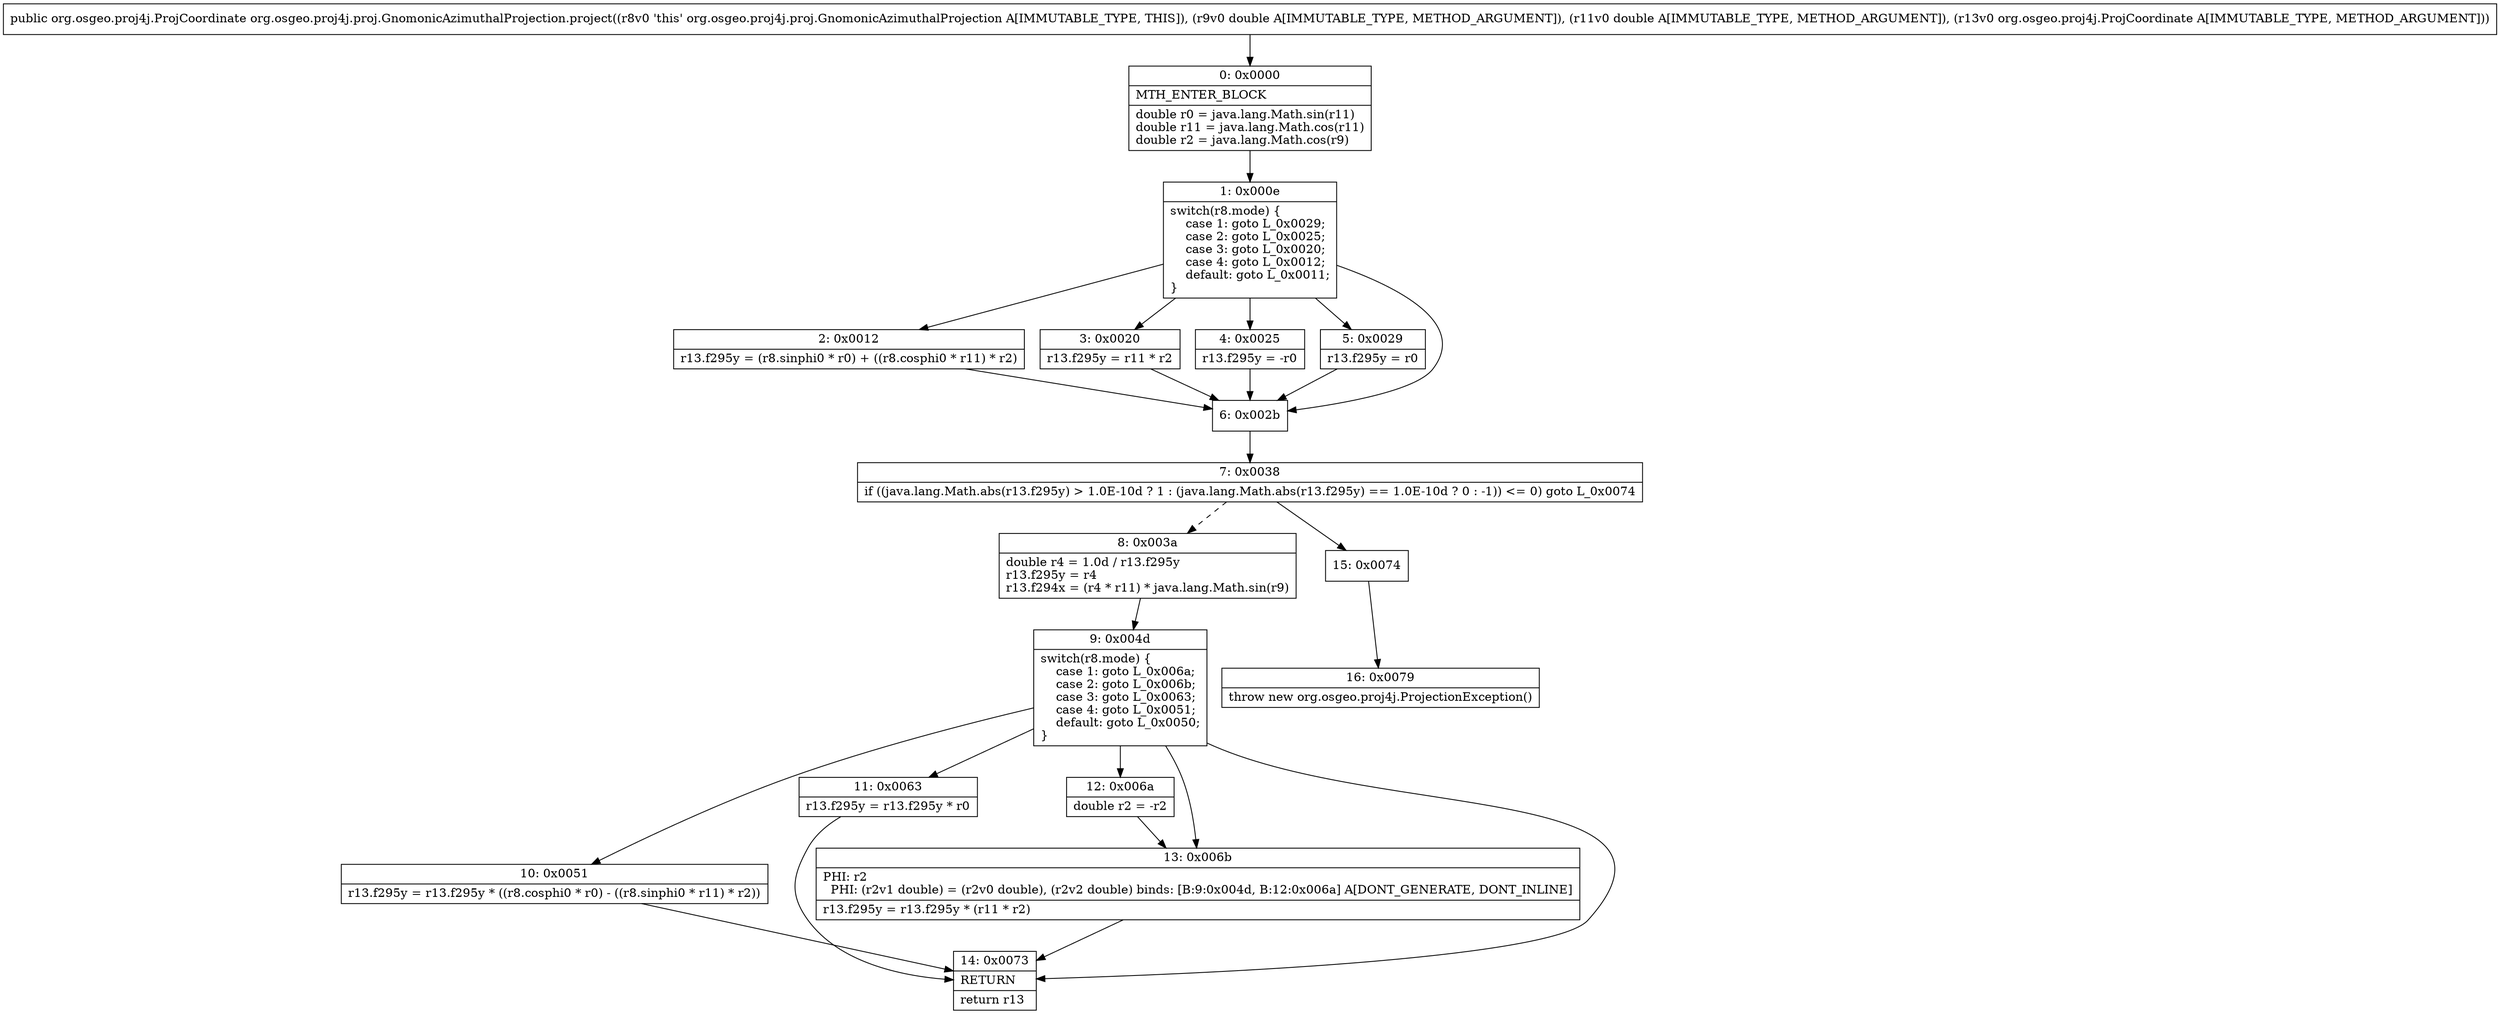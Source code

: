 digraph "CFG fororg.osgeo.proj4j.proj.GnomonicAzimuthalProjection.project(DDLorg\/osgeo\/proj4j\/ProjCoordinate;)Lorg\/osgeo\/proj4j\/ProjCoordinate;" {
Node_0 [shape=record,label="{0\:\ 0x0000|MTH_ENTER_BLOCK\l|double r0 = java.lang.Math.sin(r11)\ldouble r11 = java.lang.Math.cos(r11)\ldouble r2 = java.lang.Math.cos(r9)\l}"];
Node_1 [shape=record,label="{1\:\ 0x000e|switch(r8.mode) \{\l    case 1: goto L_0x0029;\l    case 2: goto L_0x0025;\l    case 3: goto L_0x0020;\l    case 4: goto L_0x0012;\l    default: goto L_0x0011;\l\}\l}"];
Node_2 [shape=record,label="{2\:\ 0x0012|r13.f295y = (r8.sinphi0 * r0) + ((r8.cosphi0 * r11) * r2)\l}"];
Node_3 [shape=record,label="{3\:\ 0x0020|r13.f295y = r11 * r2\l}"];
Node_4 [shape=record,label="{4\:\ 0x0025|r13.f295y = \-r0\l}"];
Node_5 [shape=record,label="{5\:\ 0x0029|r13.f295y = r0\l}"];
Node_6 [shape=record,label="{6\:\ 0x002b}"];
Node_7 [shape=record,label="{7\:\ 0x0038|if ((java.lang.Math.abs(r13.f295y) \> 1.0E\-10d ? 1 : (java.lang.Math.abs(r13.f295y) == 1.0E\-10d ? 0 : \-1)) \<= 0) goto L_0x0074\l}"];
Node_8 [shape=record,label="{8\:\ 0x003a|double r4 = 1.0d \/ r13.f295y\lr13.f295y = r4\lr13.f294x = (r4 * r11) * java.lang.Math.sin(r9)\l}"];
Node_9 [shape=record,label="{9\:\ 0x004d|switch(r8.mode) \{\l    case 1: goto L_0x006a;\l    case 2: goto L_0x006b;\l    case 3: goto L_0x0063;\l    case 4: goto L_0x0051;\l    default: goto L_0x0050;\l\}\l}"];
Node_10 [shape=record,label="{10\:\ 0x0051|r13.f295y = r13.f295y * ((r8.cosphi0 * r0) \- ((r8.sinphi0 * r11) * r2))\l}"];
Node_11 [shape=record,label="{11\:\ 0x0063|r13.f295y = r13.f295y * r0\l}"];
Node_12 [shape=record,label="{12\:\ 0x006a|double r2 = \-r2\l}"];
Node_13 [shape=record,label="{13\:\ 0x006b|PHI: r2 \l  PHI: (r2v1 double) = (r2v0 double), (r2v2 double) binds: [B:9:0x004d, B:12:0x006a] A[DONT_GENERATE, DONT_INLINE]\l|r13.f295y = r13.f295y * (r11 * r2)\l}"];
Node_14 [shape=record,label="{14\:\ 0x0073|RETURN\l|return r13\l}"];
Node_15 [shape=record,label="{15\:\ 0x0074}"];
Node_16 [shape=record,label="{16\:\ 0x0079|throw new org.osgeo.proj4j.ProjectionException()\l}"];
MethodNode[shape=record,label="{public org.osgeo.proj4j.ProjCoordinate org.osgeo.proj4j.proj.GnomonicAzimuthalProjection.project((r8v0 'this' org.osgeo.proj4j.proj.GnomonicAzimuthalProjection A[IMMUTABLE_TYPE, THIS]), (r9v0 double A[IMMUTABLE_TYPE, METHOD_ARGUMENT]), (r11v0 double A[IMMUTABLE_TYPE, METHOD_ARGUMENT]), (r13v0 org.osgeo.proj4j.ProjCoordinate A[IMMUTABLE_TYPE, METHOD_ARGUMENT])) }"];
MethodNode -> Node_0;
Node_0 -> Node_1;
Node_1 -> Node_2;
Node_1 -> Node_3;
Node_1 -> Node_4;
Node_1 -> Node_5;
Node_1 -> Node_6;
Node_2 -> Node_6;
Node_3 -> Node_6;
Node_4 -> Node_6;
Node_5 -> Node_6;
Node_6 -> Node_7;
Node_7 -> Node_8[style=dashed];
Node_7 -> Node_15;
Node_8 -> Node_9;
Node_9 -> Node_10;
Node_9 -> Node_11;
Node_9 -> Node_12;
Node_9 -> Node_13;
Node_9 -> Node_14;
Node_10 -> Node_14;
Node_11 -> Node_14;
Node_12 -> Node_13;
Node_13 -> Node_14;
Node_15 -> Node_16;
}

